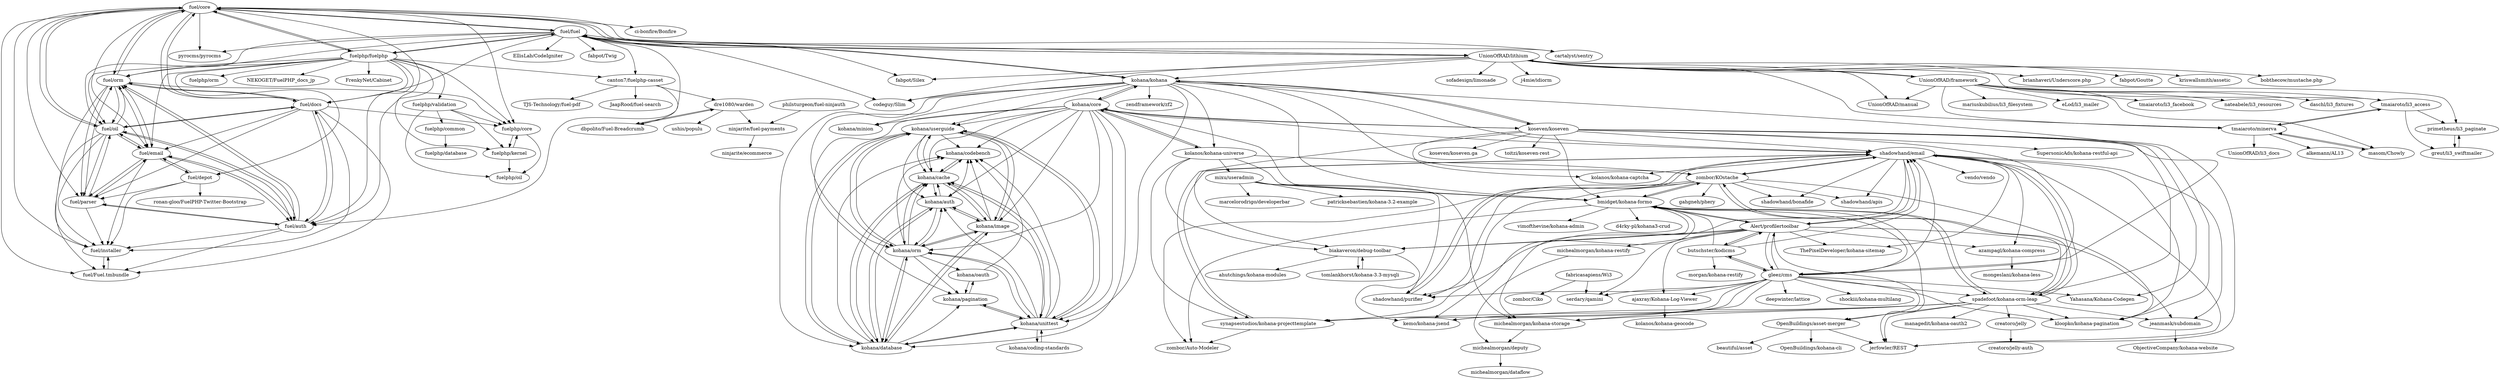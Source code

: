digraph G {
"fuel/core" -> "fuel/orm"
"fuel/core" -> "fuel/fuel"
"fuel/core" -> "fuel/docs"
"fuel/core" -> "fuel/oil"
"fuel/core" -> "fuel/auth"
"fuel/core" -> "fuelphp/fuelphp"
"fuel/core" -> "fuel/parser"
"fuel/core" -> "fuel/email"
"fuel/core" -> "fuelphp/core"
"fuel/core" -> "pyrocms/pyrocms" ["e"=1]
"fuel/core" -> "fuel/installer"
"fuel/core" -> "fuel/Fuel.tmbundle"
"fuel/core" -> "ci-bonfire/Bonfire" ["e"=1]
"fuel/core" -> "cartalyst/sentry" ["e"=1]
"fuel/core" -> "UnionOfRAD/lithium"
"fuel/fuel" -> "fuel/core"
"fuel/fuel" -> "fuelphp/fuelphp"
"fuel/fuel" -> "fuel/orm"
"fuel/fuel" -> "fuel/docs"
"fuel/fuel" -> "fuel/oil"
"fuel/fuel" -> "fuel/auth"
"fuel/fuel" -> "codeguy/Slim" ["e"=1]
"fuel/fuel" -> "pyrocms/pyrocms" ["e"=1]
"fuel/fuel" -> "UnionOfRAD/lithium"
"fuel/fuel" -> "cartalyst/sentry" ["e"=1]
"fuel/fuel" -> "fabpot/Silex" ["e"=1]
"fuel/fuel" -> "EllisLab/CodeIgniter" ["e"=1]
"fuel/fuel" -> "kohana/kohana"
"fuel/fuel" -> "canton7/fuelphp-casset"
"fuel/fuel" -> "fabpot/Twig" ["e"=1]
"fuel/oil" -> "fuel/auth"
"fuel/oil" -> "fuel/orm"
"fuel/oil" -> "fuel/docs"
"fuel/oil" -> "fuel/parser"
"fuel/oil" -> "fuel/email"
"fuel/oil" -> "fuel/installer"
"fuel/oil" -> "fuel/Fuel.tmbundle"
"fuel/oil" -> "fuel/core"
"fuel/orm" -> "fuel/auth"
"fuel/orm" -> "fuel/oil"
"fuel/orm" -> "fuel/docs"
"fuel/orm" -> "fuel/parser"
"fuel/orm" -> "fuel/email"
"fuel/orm" -> "fuel/core"
"fuel/orm" -> "fuel/installer"
"fuel/orm" -> "fuelphp/core"
"fuelphp/fuelphp" -> "fuel/core"
"fuelphp/fuelphp" -> "fuelphp/core"
"fuelphp/fuelphp" -> "fuel/fuel"
"fuelphp/fuelphp" -> "fuel/orm"
"fuelphp/fuelphp" -> "fuel/docs"
"fuelphp/fuelphp" -> "fuel/oil"
"fuelphp/fuelphp" -> "fuelphp/validation"
"fuelphp/fuelphp" -> "fuelphp/kernel"
"fuelphp/fuelphp" -> "fuel/depot"
"fuelphp/fuelphp" -> "canton7/fuelphp-casset"
"fuelphp/fuelphp" -> "NEKOGET/FuelPHP_docs_jp"
"fuelphp/fuelphp" -> "FrenkyNet/Cabinet"
"fuelphp/fuelphp" -> "fuel/auth"
"fuelphp/fuelphp" -> "fuel/email"
"fuelphp/fuelphp" -> "fuelphp/orm"
"kohana/userguide" -> "kohana/codebench"
"kohana/userguide" -> "kohana/database"
"kohana/userguide" -> "kohana/cache"
"kohana/userguide" -> "kohana/unittest"
"kohana/userguide" -> "kohana/orm"
"kohana/userguide" -> "kohana/image"
"kohana/userguide" -> "kohana/auth"
"kohana/kohana" -> "kohana/core"
"kohana/kohana" -> "koseven/koseven"
"kohana/kohana" -> "zombor/KOstache"
"kohana/kohana" -> "kohana/orm"
"kohana/kohana" -> "kolanos/kohana-universe"
"kohana/kohana" -> "shadowhand/email"
"kohana/kohana" -> "fuel/fuel"
"kohana/kohana" -> "bmidget/kohana-formo"
"kohana/kohana" -> "codeguy/Slim" ["e"=1]
"kohana/kohana" -> "kohana/database"
"kohana/kohana" -> "kohana/unittest"
"kohana/kohana" -> "gleez/cms"
"kohana/kohana" -> "kohana/userguide"
"kohana/kohana" -> "kohana/minion"
"kohana/kohana" -> "zendframework/zf2" ["e"=1]
"kolanos/kohana-universe" -> "zombor/KOstache"
"kolanos/kohana-universe" -> "bmidget/kohana-formo"
"kolanos/kohana-universe" -> "biakaveron/debug-toolbar"
"kolanos/kohana-universe" -> "kohana/core"
"kolanos/kohana-universe" -> "mixu/useradmin"
"kolanos/kohana-universe" -> "synapsestudios/kohana-projecttemplate"
"UnionOfRAD/lithium" -> "UnionOfRAD/framework"
"UnionOfRAD/lithium" -> "UnionOfRAD/manual"
"UnionOfRAD/lithium" -> "tmaiaroto/li3_access"
"UnionOfRAD/lithium" -> "fuel/fuel"
"UnionOfRAD/lithium" -> "tmaiaroto/minerva"
"UnionOfRAD/lithium" -> "codeguy/Slim" ["e"=1]
"UnionOfRAD/lithium" -> "fuel/core"
"UnionOfRAD/lithium" -> "fabpot/Silex" ["e"=1]
"UnionOfRAD/lithium" -> "brianhaveri/Underscore.php" ["e"=1]
"UnionOfRAD/lithium" -> "fabpot/Goutte" ["e"=1]
"UnionOfRAD/lithium" -> "kohana/kohana"
"UnionOfRAD/lithium" -> "kriswallsmith/assetic" ["e"=1]
"UnionOfRAD/lithium" -> "bobthecow/mustache.php" ["e"=1]
"UnionOfRAD/lithium" -> "sofadesign/limonade" ["e"=1]
"UnionOfRAD/lithium" -> "j4mie/idiorm" ["e"=1]
"dre1080/warden" -> "dbpolito/Fuel-Breadcrumb"
"dre1080/warden" -> "ushis/populu"
"dre1080/warden" -> "ninjarite/fuel-payments"
"kohana/image" -> "kohana/auth"
"kohana/image" -> "kohana/cache"
"kohana/image" -> "kohana/codebench"
"kohana/image" -> "kohana/database"
"kohana/image" -> "kohana/orm"
"kohana/image" -> "kohana/userguide"
"kohana/image" -> "kohana/unittest"
"Alert/profilertoolbar" -> "ajaxray/Kohana-Log-Viewer"
"Alert/profilertoolbar" -> "biakaveron/debug-toolbar"
"Alert/profilertoolbar" -> "serdary/qamini"
"Alert/profilertoolbar" -> "shadowhand/email"
"Alert/profilertoolbar" -> "bmidget/kohana-formo"
"Alert/profilertoolbar" -> "OpenBuildings/asset-merger"
"Alert/profilertoolbar" -> "ThePixelDeveloper/kohana-sitemap"
"Alert/profilertoolbar" -> "michealmorgan/kohana-restify"
"Alert/profilertoolbar" -> "gleez/cms"
"Alert/profilertoolbar" -> "jeanmask/subdomain"
"Alert/profilertoolbar" -> "shadowhand/purifier"
"Alert/profilertoolbar" -> "butschster/kodicms"
"Alert/profilertoolbar" -> "azampagl/kohana-compress"
"gleez/cms" -> "butschster/kodicms"
"gleez/cms" -> "bmidget/kohana-formo"
"gleez/cms" -> "Alert/profilertoolbar"
"gleez/cms" -> "shadowhand/email"
"gleez/cms" -> "kemo/kohana-jsend"
"gleez/cms" -> "deepwinter/lattice"
"gleez/cms" -> "shadowhand/purifier"
"gleez/cms" -> "kloopko/kohana-pagination"
"gleez/cms" -> "spadefoot/kohana-orm-leap"
"gleez/cms" -> "serdary/qamini"
"gleez/cms" -> "shockiii/kohana-multilang"
"gleez/cms" -> "michealmorgan/kohana-storage"
"gleez/cms" -> "synapsestudios/kohana-projecttemplate"
"gleez/cms" -> "Yahasana/Kohana-Codegen"
"gleez/cms" -> "ajaxray/Kohana-Log-Viewer"
"mixu/useradmin" -> "michealmorgan/kohana-storage"
"mixu/useradmin" -> "patricksebastien/kohana-3.2-example"
"mixu/useradmin" -> "kemo/kohana-jsend"
"mixu/useradmin" -> "marcelorodrigo/developerbar"
"mixu/useradmin" -> "bmidget/kohana-formo"
"koseven/koseven" -> "spadefoot/kohana-orm-leap"
"koseven/koseven" -> "kohana/core"
"koseven/koseven" -> "kohana/kohana"
"koseven/koseven" -> "shadowhand/email"
"koseven/koseven" -> "SupersonicAds/kohana-restful-api"
"koseven/koseven" -> "biakaveron/debug-toolbar"
"koseven/koseven" -> "bmidget/kohana-formo"
"koseven/koseven" -> "kolanos/kohana-captcha"
"koseven/koseven" -> "koseven/koseven.ga"
"koseven/koseven" -> "gleez/cms"
"koseven/koseven" -> "Yahasana/Kohana-Codegen"
"koseven/koseven" -> "jerfowler/REST"
"koseven/koseven" -> "kloopko/kohana-pagination"
"koseven/koseven" -> "toitzi/koseven-rest"
"kohana/core" -> "kohana/kohana"
"kohana/core" -> "kohana/database"
"kohana/core" -> "kohana/orm"
"kohana/core" -> "kohana/cache"
"kohana/core" -> "kohana/auth"
"kohana/core" -> "kolanos/kohana-universe"
"kohana/core" -> "kohana/unittest"
"kohana/core" -> "bmidget/kohana-formo"
"kohana/core" -> "kohana/image"
"kohana/core" -> "koseven/koseven"
"kohana/core" -> "kohana/userguide"
"kohana/core" -> "kohana/minion"
"kohana/core" -> "shadowhand/email"
"kohana/core" -> "kohana/pagination"
"kohana/core" -> "kohana/codebench"
"azampagl/kohana-compress" -> "mongeslani/kohana-less"
"shadowhand/email" -> "shadowhand/purifier"
"shadowhand/email" -> "zombor/KOstache"
"shadowhand/email" -> "synapsestudios/kohana-projecttemplate"
"shadowhand/email" -> "shadowhand/bonafide"
"shadowhand/email" -> "jeanmask/subdomain"
"shadowhand/email" -> "vendo/vendo"
"shadowhand/email" -> "azampagl/kohana-compress"
"shadowhand/email" -> "kloopko/kohana-pagination"
"shadowhand/email" -> "michealmorgan/kohana-storage"
"shadowhand/email" -> "jerfowler/REST"
"shadowhand/email" -> "spadefoot/kohana-orm-leap"
"shadowhand/email" -> "Alert/profilertoolbar"
"shadowhand/email" -> "ThePixelDeveloper/kohana-sitemap"
"shadowhand/email" -> "kolanos/kohana-captcha"
"shadowhand/email" -> "shadowhand/apis"
"zombor/KOstache" -> "shadowhand/email"
"zombor/KOstache" -> "spadefoot/kohana-orm-leap"
"zombor/KOstache" -> "synapsestudios/kohana-projecttemplate"
"zombor/KOstache" -> "kloopko/kohana-pagination"
"zombor/KOstache" -> "zombor/Auto-Modeler"
"zombor/KOstache" -> "bmidget/kohana-formo"
"zombor/KOstache" -> "gahgneh/phery"
"zombor/KOstache" -> "shadowhand/bonafide"
"zombor/KOstache" -> "shadowhand/apis"
"zombor/KOstache" -> "shadowhand/purifier"
"fuel/docs" -> "fuel/orm"
"fuel/docs" -> "fuel/auth"
"fuel/docs" -> "fuel/oil"
"fuel/docs" -> "fuel/installer"
"fuel/docs" -> "fuel/parser"
"fuel/docs" -> "fuel/Fuel.tmbundle"
"fuel/docs" -> "fuel/email"
"fuel/docs" -> "fuel/core"
"fuel/docs" -> "fuelphp/core"
"fuel/email" -> "fuel/auth"
"fuel/email" -> "fuel/parser"
"fuel/email" -> "fuel/orm"
"fuel/email" -> "fuel/installer"
"fuel/email" -> "fuel/oil"
"fuel/email" -> "fuel/depot"
"masom/Chowly" -> "tmaiaroto/minerva"
"tmaiaroto/minerva" -> "tmaiaroto/li3_access"
"tmaiaroto/minerva" -> "alkemann/AL13"
"tmaiaroto/minerva" -> "masom/Chowly"
"tmaiaroto/minerva" -> "UnionOfRAD/li3_docs"
"bmidget/kohana-formo" -> "zombor/Auto-Modeler"
"bmidget/kohana-formo" -> "spadefoot/kohana-orm-leap"
"bmidget/kohana-formo" -> "biakaveron/debug-toolbar"
"bmidget/kohana-formo" -> "zombor/KOstache"
"bmidget/kohana-formo" -> "Alert/profilertoolbar"
"bmidget/kohana-formo" -> "vimofthevine/kohana-admin"
"bmidget/kohana-formo" -> "d4rky-pl/kohana3-crud"
"bmidget/kohana-formo" -> "jerfowler/REST"
"bmidget/kohana-formo" -> "kemo/kohana-jsend"
"ninjarite/fuel-payments" -> "ninjarite/ecommerce"
"spadefoot/kohana-orm-leap" -> "kemo/kohana-jsend"
"spadefoot/kohana-orm-leap" -> "zombor/KOstache"
"spadefoot/kohana-orm-leap" -> "jerfowler/REST"
"spadefoot/kohana-orm-leap" -> "michealmorgan/kohana-storage"
"spadefoot/kohana-orm-leap" -> "shadowhand/email"
"spadefoot/kohana-orm-leap" -> "bmidget/kohana-formo"
"spadefoot/kohana-orm-leap" -> "jeanmask/subdomain"
"spadefoot/kohana-orm-leap" -> "OpenBuildings/asset-merger"
"spadefoot/kohana-orm-leap" -> "creatoro/jelly"
"spadefoot/kohana-orm-leap" -> "managedit/kohana-oauth2"
"spadefoot/kohana-orm-leap" -> "kloopko/kohana-pagination"
"spadefoot/kohana-orm-leap" -> "synapsestudios/kohana-projecttemplate"
"OpenBuildings/asset-merger" -> "jerfowler/REST"
"OpenBuildings/asset-merger" -> "beautiful/asset"
"OpenBuildings/asset-merger" -> "OpenBuildings/kohana-cli"
"fuelphp/validation" -> "fuelphp/kernel"
"fuelphp/validation" -> "fuelphp/core"
"fuelphp/validation" -> "fuelphp/oil"
"fuelphp/validation" -> "fuelphp/common"
"fabricasapiens/Wi3" -> "serdary/qamini"
"fabricasapiens/Wi3" -> "zombor/Ciko"
"UnionOfRAD/framework" -> "UnionOfRAD/lithium"
"UnionOfRAD/framework" -> "UnionOfRAD/manual"
"UnionOfRAD/framework" -> "tmaiaroto/li3_access"
"UnionOfRAD/framework" -> "tmaiaroto/minerva"
"UnionOfRAD/framework" -> "mariuskubilius/li3_filesystem"
"UnionOfRAD/framework" -> "eLod/li3_mailer"
"UnionOfRAD/framework" -> "tmaiaroto/li3_facebook"
"UnionOfRAD/framework" -> "primetheus/li3_paginate"
"UnionOfRAD/framework" -> "nateabele/li3_resources"
"UnionOfRAD/framework" -> "masom/Chowly"
"UnionOfRAD/framework" -> "daschl/li3_fixtures"
"creatoro/jelly" -> "creatoro/jelly-auth"
"jeanmask/subdomain" -> "ObjectiveCompany/kohana-website"
"kohana/coding-standards" -> "kohana/unittest"
"synapsestudios/kohana-projecttemplate" -> "zombor/Auto-Modeler"
"synapsestudios/kohana-projecttemplate" -> "shadowhand/email"
"butschster/kodicms" -> "gleez/cms"
"butschster/kodicms" -> "bmidget/kohana-formo"
"butschster/kodicms" -> "Alert/profilertoolbar"
"butschster/kodicms" -> "morgan/kohana-restify"
"butschster/kodicms" -> "shadowhand/email"
"kohana/orm" -> "kohana/database"
"kohana/orm" -> "kohana/auth"
"kohana/orm" -> "kohana/cache"
"kohana/orm" -> "kohana/image"
"kohana/orm" -> "kohana/codebench"
"kohana/orm" -> "kohana/unittest"
"kohana/orm" -> "kohana/userguide"
"kohana/orm" -> "kohana/pagination"
"kohana/orm" -> "kohana/oauth"
"biakaveron/debug-toolbar" -> "tomlankhorst/kohana-3.3-mysqli"
"biakaveron/debug-toolbar" -> "shadowhand/purifier"
"biakaveron/debug-toolbar" -> "ahutchings/kohana-modules"
"kohana/auth" -> "kohana/cache"
"kohana/auth" -> "kohana/orm"
"kohana/auth" -> "kohana/image"
"kohana/auth" -> "kohana/codebench"
"kohana/auth" -> "kohana/database"
"kohana/database" -> "kohana/cache"
"kohana/database" -> "kohana/orm"
"kohana/database" -> "kohana/auth"
"kohana/database" -> "kohana/codebench"
"kohana/database" -> "kohana/unittest"
"kohana/database" -> "kohana/image"
"kohana/database" -> "kohana/userguide"
"kohana/database" -> "kohana/pagination"
"ajaxray/Kohana-Log-Viewer" -> "kolanos/kohana-geocode"
"michealmorgan/kohana-storage" -> "michealmorgan/deputy"
"shadowhand/purifier" -> "shadowhand/email"
"canton7/fuelphp-casset" -> "dbpolito/Fuel-Breadcrumb"
"canton7/fuelphp-casset" -> "JaapRood/fuel-search"
"canton7/fuelphp-casset" -> "dre1080/warden"
"canton7/fuelphp-casset" -> "TJS-Technology/fuel-pdf"
"fuel/parser" -> "fuel/auth"
"fuel/parser" -> "fuel/installer"
"fuel/parser" -> "fuel/orm"
"fuel/parser" -> "fuel/oil"
"fuel/parser" -> "fuel/email"
"fuel/auth" -> "fuel/orm"
"fuel/auth" -> "fuel/oil"
"fuel/auth" -> "fuel/parser"
"fuel/auth" -> "fuel/docs"
"fuel/auth" -> "fuel/email"
"fuel/auth" -> "fuel/installer"
"fuel/auth" -> "fuel/Fuel.tmbundle"
"fuelphp/core" -> "fuelphp/kernel"
"fuelphp/core" -> "fuelphp/oil"
"fuelphp/kernel" -> "fuelphp/core"
"fuelphp/kernel" -> "fuelphp/oil"
"tmaiaroto/li3_access" -> "greut/li3_swiftmailer"
"tmaiaroto/li3_access" -> "primetheus/li3_paginate"
"tmaiaroto/li3_access" -> "tmaiaroto/minerva"
"kohana/codebench" -> "kohana/cache"
"kohana/pagination" -> "kohana/unittest"
"kohana/pagination" -> "kohana/oauth"
"kohana/unittest" -> "kohana/codebench"
"kohana/unittest" -> "kohana/database"
"kohana/unittest" -> "kohana/pagination"
"kohana/unittest" -> "kohana/cache"
"kohana/unittest" -> "kohana/orm"
"kohana/unittest" -> "kohana/userguide"
"kohana/unittest" -> "kohana/auth"
"kohana/unittest" -> "kohana/coding-standards"
"philsturgeon/fuel-ninjauth" -> "ninjarite/fuel-payments"
"kohana/cache" -> "kohana/codebench"
"kohana/cache" -> "kohana/database"
"kohana/cache" -> "kohana/auth"
"kohana/cache" -> "kohana/image"
"kohana/cache" -> "kohana/orm"
"kohana/cache" -> "kohana/unittest"
"kohana/cache" -> "kohana/userguide"
"kohana/oauth" -> "kohana/pagination"
"kohana/oauth" -> "kohana/codebench"
"michealmorgan/kohana-restify" -> "michealmorgan/deputy"
"fuel/Fuel.tmbundle" -> "fuel/installer"
"tomlankhorst/kohana-3.3-mysqli" -> "biakaveron/debug-toolbar"
"fuel/depot" -> "fuel/email"
"fuel/depot" -> "fuel/parser"
"fuel/depot" -> "ronan-gloo/FuelPHP-Twitter-Bootstrap"
"fuel/depot" -> "fuel/installer"
"greut/li3_swiftmailer" -> "primetheus/li3_paginate"
"primetheus/li3_paginate" -> "greut/li3_swiftmailer"
"dbpolito/Fuel-Breadcrumb" -> "dre1080/warden"
"michealmorgan/deputy" -> "michealmorgan/dataflow"
"fuel/installer" -> "fuel/Fuel.tmbundle"
"fuelphp/common" -> "fuelphp/database"
"fuel/core" ["l"="-24.743,-41.105"]
"fuel/orm" ["l"="-24.752,-41.126"]
"fuel/fuel" ["l"="-24.771,-41.091"]
"fuel/docs" ["l"="-24.752,-41.117"]
"fuel/oil" ["l"="-24.766,-41.114"]
"fuel/auth" ["l"="-24.767,-41.122"]
"fuelphp/fuelphp" ["l"="-24.735,-41.133"]
"fuel/parser" ["l"="-24.774,-41.131"]
"fuel/email" ["l"="-24.762,-41.134"]
"fuelphp/core" ["l"="-24.718,-41.131"]
"pyrocms/pyrocms" ["l"="-23.952,-41.203"]
"fuel/installer" ["l"="-24.779,-41.123"]
"fuel/Fuel.tmbundle" ["l"="-24.781,-41.112"]
"ci-bonfire/Bonfire" ["l"="-23.907,-41.227"]
"cartalyst/sentry" ["l"="-24.263,-40.35"]
"UnionOfRAD/lithium" ["l"="-24.73,-41.062"]
"codeguy/Slim" ["l"="-24.091,-42.878"]
"fabpot/Silex" ["l"="-24.111,-42.794"]
"EllisLab/CodeIgniter" ["l"="-24,-41.202"]
"kohana/kohana" ["l"="-24.835,-41.024"]
"canton7/fuelphp-casset" ["l"="-24.76,-41.163"]
"fabpot/Twig" ["l"="-24.08,-42.786"]
"fuelphp/validation" ["l"="-24.698,-41.154"]
"fuelphp/kernel" ["l"="-24.712,-41.144"]
"fuel/depot" ["l"="-24.778,-41.145"]
"NEKOGET/FuelPHP_docs_jp" ["l"="-24.686,-41.132"]
"FrenkyNet/Cabinet" ["l"="-24.726,-41.16"]
"fuelphp/orm" ["l"="-24.703,-41.123"]
"kohana/userguide" ["l"="-24.822,-40.991"]
"kohana/codebench" ["l"="-24.802,-40.98"]
"kohana/database" ["l"="-24.815,-40.998"]
"kohana/cache" ["l"="-24.813,-40.985"]
"kohana/unittest" ["l"="-24.799,-40.988"]
"kohana/orm" ["l"="-24.805,-40.995"]
"kohana/image" ["l"="-24.823,-40.98"]
"kohana/auth" ["l"="-24.813,-40.976"]
"kohana/core" ["l"="-24.841,-40.997"]
"koseven/koseven" ["l"="-24.878,-41.014"]
"zombor/KOstache" ["l"="-24.902,-41.014"]
"kolanos/kohana-universe" ["l"="-24.87,-40.994"]
"shadowhand/email" ["l"="-24.909,-40.996"]
"bmidget/kohana-formo" ["l"="-24.893,-40.99"]
"gleez/cms" ["l"="-24.92,-41.006"]
"kohana/minion" ["l"="-24.806,-41.019"]
"zendframework/zf2" ["l"="-30.637,-40.698"]
"biakaveron/debug-toolbar" ["l"="-24.936,-40.998"]
"mixu/useradmin" ["l"="-24.874,-40.958"]
"synapsestudios/kohana-projecttemplate" ["l"="-24.897,-41.005"]
"UnionOfRAD/framework" ["l"="-24.676,-41.054"]
"UnionOfRAD/manual" ["l"="-24.694,-41.069"]
"tmaiaroto/li3_access" ["l"="-24.687,-41.042"]
"tmaiaroto/minerva" ["l"="-24.696,-41.033"]
"brianhaveri/Underscore.php" ["l"="-24.146,-42.802"]
"fabpot/Goutte" ["l"="-24.214,-42.795"]
"kriswallsmith/assetic" ["l"="-28.139,-40.85"]
"bobthecow/mustache.php" ["l"="-24.057,-42.875"]
"sofadesign/limonade" ["l"="-24.029,-42.855"]
"j4mie/idiorm" ["l"="-24.095,-42.844"]
"dre1080/warden" ["l"="-24.755,-41.203"]
"dbpolito/Fuel-Breadcrumb" ["l"="-24.751,-41.189"]
"ushis/populu" ["l"="-24.743,-41.218"]
"ninjarite/fuel-payments" ["l"="-24.755,-41.233"]
"Alert/profilertoolbar" ["l"="-24.936,-40.987"]
"ajaxray/Kohana-Log-Viewer" ["l"="-24.958,-41.018"]
"serdary/qamini" ["l"="-24.98,-41.003"]
"OpenBuildings/asset-merger" ["l"="-24.965,-40.973"]
"ThePixelDeveloper/kohana-sitemap" ["l"="-24.953,-40.985"]
"michealmorgan/kohana-restify" ["l"="-24.928,-40.948"]
"jeanmask/subdomain" ["l"="-24.918,-40.963"]
"shadowhand/purifier" ["l"="-24.934,-41.009"]
"butschster/kodicms" ["l"="-24.928,-40.975"]
"azampagl/kohana-compress" ["l"="-24.95,-40.966"]
"kemo/kohana-jsend" ["l"="-24.893,-40.977"]
"deepwinter/lattice" ["l"="-24.945,-41.027"]
"kloopko/kohana-pagination" ["l"="-24.889,-41"]
"spadefoot/kohana-orm-leap" ["l"="-24.921,-40.992"]
"shockiii/kohana-multilang" ["l"="-24.944,-41.04"]
"michealmorgan/kohana-storage" ["l"="-24.904,-40.97"]
"Yahasana/Kohana-Codegen" ["l"="-24.906,-41.03"]
"patricksebastien/kohana-3.2-example" ["l"="-24.855,-40.932"]
"marcelorodrigo/developerbar" ["l"="-24.874,-40.935"]
"SupersonicAds/kohana-restful-api" ["l"="-24.877,-41.05"]
"kolanos/kohana-captcha" ["l"="-24.892,-41.033"]
"koseven/koseven.ga" ["l"="-24.865,-41.03"]
"jerfowler/REST" ["l"="-24.913,-40.982"]
"toitzi/koseven-rest" ["l"="-24.874,-41.035"]
"kohana/pagination" ["l"="-24.79,-40.999"]
"mongeslani/kohana-less" ["l"="-24.976,-40.945"]
"shadowhand/bonafide" ["l"="-24.922,-41.031"]
"vendo/vendo" ["l"="-24.941,-40.955"]
"shadowhand/apis" ["l"="-24.924,-41.02"]
"zombor/Auto-Modeler" ["l"="-24.893,-41.022"]
"gahgneh/phery" ["l"="-24.912,-41.046"]
"masom/Chowly" ["l"="-24.677,-41.03"]
"alkemann/AL13" ["l"="-24.683,-41.015"]
"UnionOfRAD/li3_docs" ["l"="-24.699,-41.015"]
"vimofthevine/kohana-admin" ["l"="-24.893,-40.954"]
"d4rky-pl/kohana3-crud" ["l"="-24.87,-40.973"]
"ninjarite/ecommerce" ["l"="-24.74,-41.244"]
"creatoro/jelly" ["l"="-24.976,-41.017"]
"managedit/kohana-oauth2" ["l"="-24.956,-41.004"]
"beautiful/asset" ["l"="-24.999,-40.967"]
"OpenBuildings/kohana-cli" ["l"="-24.988,-40.958"]
"fuelphp/oil" ["l"="-24.698,-41.142"]
"fuelphp/common" ["l"="-24.675,-41.169"]
"fabricasapiens/Wi3" ["l"="-25.027,-41.006"]
"zombor/Ciko" ["l"="-25.055,-41.008"]
"mariuskubilius/li3_filesystem" ["l"="-24.695,-41.053"]
"eLod/li3_mailer" ["l"="-24.645,-41.043"]
"tmaiaroto/li3_facebook" ["l"="-24.651,-41.054"]
"primetheus/li3_paginate" ["l"="-24.664,-41.04"]
"nateabele/li3_resources" ["l"="-24.64,-41.063"]
"daschl/li3_fixtures" ["l"="-24.657,-41.069"]
"creatoro/jelly-auth" ["l"="-25.001,-41.027"]
"ObjectiveCompany/kohana-website" ["l"="-24.921,-40.938"]
"kohana/coding-standards" ["l"="-24.778,-40.97"]
"morgan/kohana-restify" ["l"="-24.952,-40.938"]
"kohana/oauth" ["l"="-24.776,-40.989"]
"tomlankhorst/kohana-3.3-mysqli" ["l"="-24.966,-40.994"]
"ahutchings/kohana-modules" ["l"="-24.987,-40.988"]
"kolanos/kohana-geocode" ["l"="-24.979,-41.036"]
"michealmorgan/deputy" ["l"="-24.909,-40.943"]
"JaapRood/fuel-search" ["l"="-24.785,-41.178"]
"TJS-Technology/fuel-pdf" ["l"="-24.767,-41.182"]
"greut/li3_swiftmailer" ["l"="-24.66,-41.029"]
"philsturgeon/fuel-ninjauth" ["l"="-24.763,-41.254"]
"ronan-gloo/FuelPHP-Twitter-Bootstrap" ["l"="-24.799,-41.158"]
"michealmorgan/dataflow" ["l"="-24.908,-40.926"]
"fuelphp/database" ["l"="-24.66,-41.179"]
}